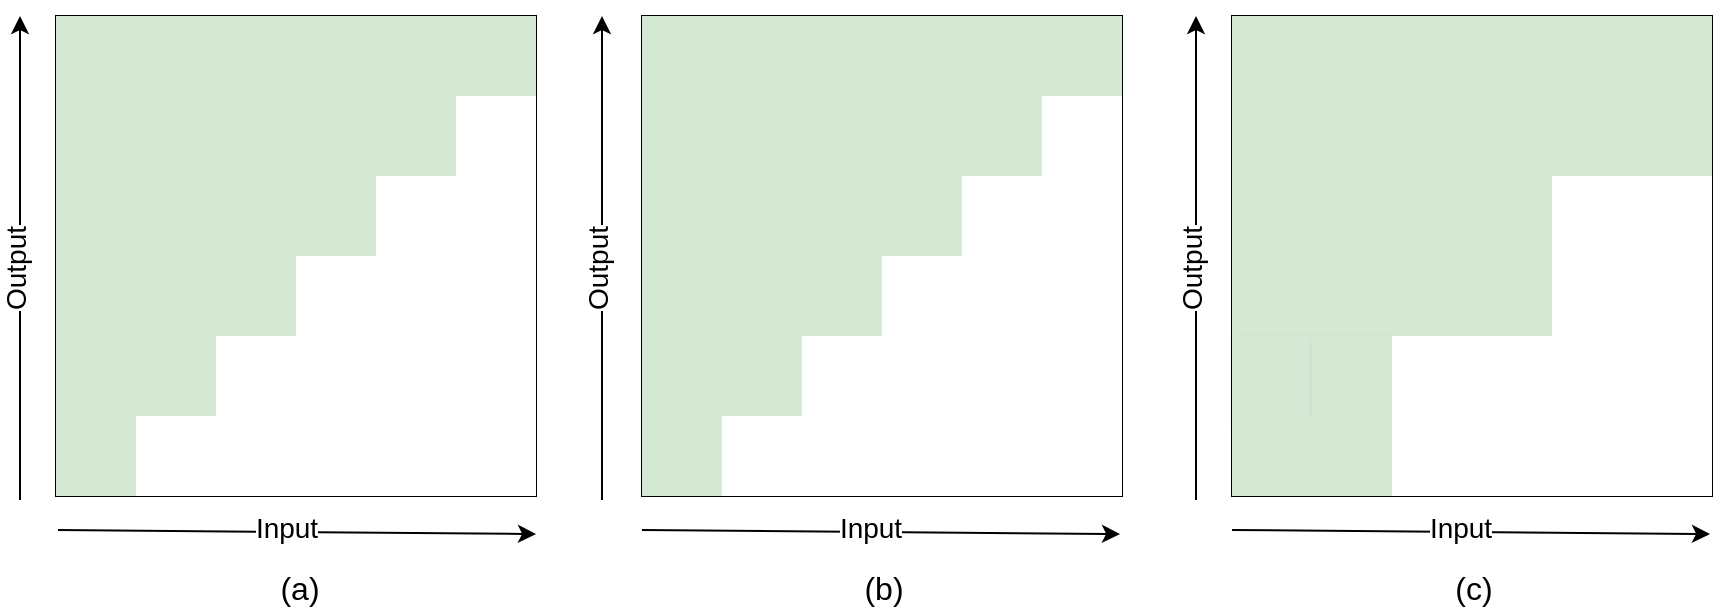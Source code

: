<mxfile version="13.9.9" type="github">
  <diagram id="-t5gSUGXyMBBV60mOKTL" name="Page-1">
    <mxGraphModel dx="946" dy="557" grid="0" gridSize="10" guides="1" tooltips="1" connect="1" arrows="1" fold="1" page="0" pageScale="1" pageWidth="827" pageHeight="1169" math="0" shadow="0">
      <root>
        <mxCell id="0" />
        <mxCell id="1" parent="0" />
        <mxCell id="J4JmWMsf1rsz2gFimmaW-352" value="" style="shape=table;html=1;whiteSpace=wrap;startSize=0;container=1;collapsible=0;childLayout=tableLayout;perimeterSpacing=3;" parent="1" vertex="1">
          <mxGeometry x="719" y="38" width="240" height="240" as="geometry" />
        </mxCell>
        <mxCell id="J4JmWMsf1rsz2gFimmaW-353" value="" style="shape=partialRectangle;html=1;whiteSpace=wrap;collapsible=0;dropTarget=0;pointerEvents=0;fillColor=none;top=0;left=0;bottom=0;right=0;points=[[0,0.5],[1,0.5]];portConstraint=eastwest;perimeterSpacing=3;" parent="J4JmWMsf1rsz2gFimmaW-352" vertex="1">
          <mxGeometry width="240" height="40" as="geometry" />
        </mxCell>
        <mxCell id="J4JmWMsf1rsz2gFimmaW-354" value="" style="shape=partialRectangle;html=1;whiteSpace=wrap;connectable=0;overflow=hidden;fillColor=#d5e8d4;top=0;left=0;bottom=0;right=0;strokeWidth=1;perimeterSpacing=3;labelBackgroundColor=#ffffff;strokeColor=#82b366;" parent="J4JmWMsf1rsz2gFimmaW-353" vertex="1">
          <mxGeometry width="40" height="40" as="geometry" />
        </mxCell>
        <mxCell id="J4JmWMsf1rsz2gFimmaW-355" value="" style="shape=partialRectangle;html=1;whiteSpace=wrap;connectable=0;overflow=hidden;fillColor=#d5e8d4;top=0;left=0;bottom=0;right=0;strokeWidth=1;perimeterSpacing=3;labelBackgroundColor=#ffffff;strokeColor=#82b366;" parent="J4JmWMsf1rsz2gFimmaW-353" vertex="1">
          <mxGeometry x="40" width="40" height="40" as="geometry" />
        </mxCell>
        <mxCell id="J4JmWMsf1rsz2gFimmaW-356" value="" style="shape=partialRectangle;html=1;whiteSpace=wrap;connectable=0;overflow=hidden;fillColor=#d5e8d4;top=0;left=0;bottom=0;right=0;perimeterSpacing=3;strokeColor=#82b366;" parent="J4JmWMsf1rsz2gFimmaW-353" vertex="1">
          <mxGeometry x="80" width="40" height="40" as="geometry" />
        </mxCell>
        <mxCell id="J4JmWMsf1rsz2gFimmaW-357" value="" style="shape=partialRectangle;html=1;whiteSpace=wrap;connectable=0;overflow=hidden;fillColor=#d5e8d4;top=0;left=0;bottom=0;right=0;perimeterSpacing=3;strokeColor=#82b366;" parent="J4JmWMsf1rsz2gFimmaW-353" vertex="1">
          <mxGeometry x="120" width="40" height="40" as="geometry" />
        </mxCell>
        <mxCell id="J4JmWMsf1rsz2gFimmaW-358" value="" style="shape=partialRectangle;html=1;whiteSpace=wrap;connectable=0;overflow=hidden;fillColor=#d5e8d4;top=0;left=0;bottom=0;right=0;perimeterSpacing=3;strokeColor=#82b366;" parent="J4JmWMsf1rsz2gFimmaW-353" vertex="1">
          <mxGeometry x="160" width="40" height="40" as="geometry" />
        </mxCell>
        <mxCell id="J4JmWMsf1rsz2gFimmaW-359" value="" style="shape=partialRectangle;html=1;whiteSpace=wrap;connectable=0;overflow=hidden;fillColor=#d5e8d4;top=0;left=0;bottom=0;right=0;perimeterSpacing=3;strokeColor=#82b366;" parent="J4JmWMsf1rsz2gFimmaW-353" vertex="1">
          <mxGeometry x="200" width="40" height="40" as="geometry" />
        </mxCell>
        <mxCell id="J4JmWMsf1rsz2gFimmaW-360" value="" style="shape=partialRectangle;html=1;whiteSpace=wrap;collapsible=0;dropTarget=0;pointerEvents=0;fillColor=none;top=0;left=0;bottom=0;right=0;points=[[0,0.5],[1,0.5]];portConstraint=eastwest;perimeterSpacing=3;" parent="J4JmWMsf1rsz2gFimmaW-352" vertex="1">
          <mxGeometry y="40" width="240" height="40" as="geometry" />
        </mxCell>
        <mxCell id="J4JmWMsf1rsz2gFimmaW-361" value="" style="shape=partialRectangle;html=1;whiteSpace=wrap;connectable=0;overflow=hidden;fillColor=#d5e8d4;top=0;left=0;bottom=0;right=0;strokeWidth=1;perimeterSpacing=3;labelBackgroundColor=#ffffff;strokeColor=#82b366;" parent="J4JmWMsf1rsz2gFimmaW-360" vertex="1">
          <mxGeometry width="40" height="40" as="geometry" />
        </mxCell>
        <mxCell id="J4JmWMsf1rsz2gFimmaW-362" value="" style="shape=partialRectangle;html=1;whiteSpace=wrap;connectable=0;overflow=hidden;fillColor=#d5e8d4;top=0;left=0;bottom=0;right=0;strokeWidth=1;perimeterSpacing=3;labelBackgroundColor=#ffffff;strokeColor=#82b366;" parent="J4JmWMsf1rsz2gFimmaW-360" vertex="1">
          <mxGeometry x="40" width="40" height="40" as="geometry" />
        </mxCell>
        <mxCell id="J4JmWMsf1rsz2gFimmaW-363" value="" style="shape=partialRectangle;html=1;whiteSpace=wrap;connectable=0;overflow=hidden;fillColor=#d5e8d4;top=0;left=0;bottom=0;right=0;perimeterSpacing=3;strokeColor=#82b366;" parent="J4JmWMsf1rsz2gFimmaW-360" vertex="1">
          <mxGeometry x="80" width="40" height="40" as="geometry" />
        </mxCell>
        <mxCell id="J4JmWMsf1rsz2gFimmaW-364" value="" style="shape=partialRectangle;html=1;whiteSpace=wrap;connectable=0;overflow=hidden;fillColor=#d5e8d4;top=0;left=0;bottom=0;right=0;perimeterSpacing=3;strokeColor=#82b366;" parent="J4JmWMsf1rsz2gFimmaW-360" vertex="1">
          <mxGeometry x="120" width="40" height="40" as="geometry" />
        </mxCell>
        <mxCell id="J4JmWMsf1rsz2gFimmaW-365" value="" style="shape=partialRectangle;html=1;whiteSpace=wrap;connectable=0;overflow=hidden;fillColor=#d5e8d4;top=0;left=0;bottom=0;right=0;perimeterSpacing=3;strokeColor=#82b366;" parent="J4JmWMsf1rsz2gFimmaW-360" vertex="1">
          <mxGeometry x="160" width="40" height="40" as="geometry" />
        </mxCell>
        <mxCell id="J4JmWMsf1rsz2gFimmaW-366" value="" style="shape=partialRectangle;html=1;whiteSpace=wrap;connectable=0;overflow=hidden;fillColor=#d5e8d4;top=0;left=0;bottom=0;right=0;perimeterSpacing=3;strokeColor=#82b366;" parent="J4JmWMsf1rsz2gFimmaW-360" vertex="1">
          <mxGeometry x="200" width="40" height="40" as="geometry" />
        </mxCell>
        <mxCell id="J4JmWMsf1rsz2gFimmaW-367" value="" style="shape=partialRectangle;html=1;whiteSpace=wrap;collapsible=0;dropTarget=0;pointerEvents=0;fillColor=none;top=0;left=0;bottom=0;right=0;points=[[0,0.5],[1,0.5]];portConstraint=eastwest;perimeterSpacing=3;" parent="J4JmWMsf1rsz2gFimmaW-352" vertex="1">
          <mxGeometry y="80" width="240" height="40" as="geometry" />
        </mxCell>
        <mxCell id="J4JmWMsf1rsz2gFimmaW-368" value="" style="shape=partialRectangle;html=1;whiteSpace=wrap;connectable=0;overflow=hidden;fillColor=#d5e8d4;top=0;left=0;bottom=0;right=0;perimeterSpacing=3;" parent="J4JmWMsf1rsz2gFimmaW-367" vertex="1">
          <mxGeometry width="40" height="40" as="geometry" />
        </mxCell>
        <mxCell id="J4JmWMsf1rsz2gFimmaW-369" value="" style="shape=partialRectangle;html=1;whiteSpace=wrap;connectable=0;overflow=hidden;fillColor=#d5e8d4;top=0;left=0;bottom=0;right=0;perimeterSpacing=3;" parent="J4JmWMsf1rsz2gFimmaW-367" vertex="1">
          <mxGeometry x="40" width="40" height="40" as="geometry" />
        </mxCell>
        <mxCell id="J4JmWMsf1rsz2gFimmaW-370" value="" style="shape=partialRectangle;html=1;whiteSpace=wrap;connectable=0;overflow=hidden;fillColor=#d5e8d4;top=0;left=0;bottom=0;right=0;perimeterSpacing=3;strokeColor=#82b366;dashed=1;shadow=0;" parent="J4JmWMsf1rsz2gFimmaW-367" vertex="1">
          <mxGeometry x="80" width="40" height="40" as="geometry" />
        </mxCell>
        <mxCell id="J4JmWMsf1rsz2gFimmaW-371" value="" style="shape=partialRectangle;html=1;whiteSpace=wrap;connectable=0;overflow=hidden;fillColor=#d5e8d4;top=0;left=0;bottom=0;right=0;perimeterSpacing=3;strokeColor=#82b366;dashed=1;shadow=0;" parent="J4JmWMsf1rsz2gFimmaW-367" vertex="1">
          <mxGeometry x="120" width="40" height="40" as="geometry" />
        </mxCell>
        <mxCell id="J4JmWMsf1rsz2gFimmaW-372" value="" style="shape=partialRectangle;html=1;whiteSpace=wrap;connectable=0;overflow=hidden;top=0;left=0;bottom=0;right=0;perimeterSpacing=3;" parent="J4JmWMsf1rsz2gFimmaW-367" vertex="1">
          <mxGeometry x="160" width="40" height="40" as="geometry" />
        </mxCell>
        <mxCell id="J4JmWMsf1rsz2gFimmaW-373" value="" style="shape=partialRectangle;html=1;whiteSpace=wrap;connectable=0;overflow=hidden;top=0;left=0;bottom=0;right=0;perimeterSpacing=3;" parent="J4JmWMsf1rsz2gFimmaW-367" vertex="1">
          <mxGeometry x="200" width="40" height="40" as="geometry" />
        </mxCell>
        <mxCell id="J4JmWMsf1rsz2gFimmaW-374" value="" style="shape=partialRectangle;html=1;whiteSpace=wrap;collapsible=0;dropTarget=0;pointerEvents=0;fillColor=none;top=0;left=0;bottom=0;right=0;points=[[0,0.5],[1,0.5]];portConstraint=eastwest;perimeterSpacing=3;" parent="J4JmWMsf1rsz2gFimmaW-352" vertex="1">
          <mxGeometry y="120" width="240" height="40" as="geometry" />
        </mxCell>
        <mxCell id="J4JmWMsf1rsz2gFimmaW-375" value="" style="shape=partialRectangle;html=1;whiteSpace=wrap;connectable=0;overflow=hidden;fillColor=#d5e8d4;top=0;left=0;bottom=0;right=0;perimeterSpacing=3;" parent="J4JmWMsf1rsz2gFimmaW-374" vertex="1">
          <mxGeometry width="40" height="40" as="geometry" />
        </mxCell>
        <mxCell id="J4JmWMsf1rsz2gFimmaW-376" value="" style="shape=partialRectangle;html=1;whiteSpace=wrap;connectable=0;overflow=hidden;fillColor=#d5e8d4;top=0;left=0;bottom=0;right=0;perimeterSpacing=3;" parent="J4JmWMsf1rsz2gFimmaW-374" vertex="1">
          <mxGeometry x="40" width="40" height="40" as="geometry" />
        </mxCell>
        <mxCell id="J4JmWMsf1rsz2gFimmaW-377" value="" style="shape=partialRectangle;html=1;whiteSpace=wrap;connectable=0;overflow=hidden;fillColor=#d5e8d4;top=0;left=0;bottom=0;right=0;perimeterSpacing=3;strokeColor=#82b366;dashed=1;shadow=0;" parent="J4JmWMsf1rsz2gFimmaW-374" vertex="1">
          <mxGeometry x="80" width="40" height="40" as="geometry" />
        </mxCell>
        <mxCell id="J4JmWMsf1rsz2gFimmaW-378" value="" style="shape=partialRectangle;html=1;whiteSpace=wrap;connectable=0;overflow=hidden;fillColor=#d5e8d4;top=0;left=0;bottom=0;right=0;perimeterSpacing=3;strokeColor=#82b366;dashed=1;shadow=0;" parent="J4JmWMsf1rsz2gFimmaW-374" vertex="1">
          <mxGeometry x="120" width="40" height="40" as="geometry" />
        </mxCell>
        <mxCell id="J4JmWMsf1rsz2gFimmaW-379" value="" style="shape=partialRectangle;html=1;whiteSpace=wrap;connectable=0;overflow=hidden;top=0;left=0;bottom=0;right=0;perimeterSpacing=3;" parent="J4JmWMsf1rsz2gFimmaW-374" vertex="1">
          <mxGeometry x="160" width="40" height="40" as="geometry" />
        </mxCell>
        <mxCell id="J4JmWMsf1rsz2gFimmaW-380" value="" style="shape=partialRectangle;html=1;whiteSpace=wrap;connectable=0;overflow=hidden;top=0;left=0;bottom=0;right=0;perimeterSpacing=3;" parent="J4JmWMsf1rsz2gFimmaW-374" vertex="1">
          <mxGeometry x="200" width="40" height="40" as="geometry" />
        </mxCell>
        <mxCell id="J4JmWMsf1rsz2gFimmaW-381" value="" style="shape=partialRectangle;html=1;whiteSpace=wrap;collapsible=0;dropTarget=0;pointerEvents=0;fillColor=none;top=0;left=0;bottom=0;right=0;points=[[0,0.5],[1,0.5]];portConstraint=eastwest;perimeterSpacing=3;" parent="J4JmWMsf1rsz2gFimmaW-352" vertex="1">
          <mxGeometry y="160" width="240" height="40" as="geometry" />
        </mxCell>
        <mxCell id="J4JmWMsf1rsz2gFimmaW-382" value="" style="shape=partialRectangle;html=1;whiteSpace=wrap;connectable=0;overflow=hidden;fillColor=#d5e8d4;top=0;left=0;bottom=0;right=0;perimeterSpacing=3;shadow=1;sketch=0;" parent="J4JmWMsf1rsz2gFimmaW-381" vertex="1">
          <mxGeometry width="40" height="40" as="geometry" />
        </mxCell>
        <mxCell id="J4JmWMsf1rsz2gFimmaW-383" value="" style="shape=partialRectangle;html=1;whiteSpace=wrap;connectable=0;overflow=hidden;fillColor=#d5e8d4;top=0;left=0;bottom=0;right=0;perimeterSpacing=3;shadow=1;sketch=0;" parent="J4JmWMsf1rsz2gFimmaW-381" vertex="1">
          <mxGeometry x="40" width="40" height="40" as="geometry" />
        </mxCell>
        <mxCell id="J4JmWMsf1rsz2gFimmaW-384" value="" style="shape=partialRectangle;html=1;whiteSpace=wrap;connectable=0;overflow=hidden;top=0;left=0;bottom=0;right=0;perimeterSpacing=3;" parent="J4JmWMsf1rsz2gFimmaW-381" vertex="1">
          <mxGeometry x="80" width="40" height="40" as="geometry" />
        </mxCell>
        <mxCell id="J4JmWMsf1rsz2gFimmaW-385" value="" style="shape=partialRectangle;html=1;whiteSpace=wrap;connectable=0;overflow=hidden;top=0;left=0;bottom=0;right=0;perimeterSpacing=3;" parent="J4JmWMsf1rsz2gFimmaW-381" vertex="1">
          <mxGeometry x="120" width="40" height="40" as="geometry" />
        </mxCell>
        <mxCell id="J4JmWMsf1rsz2gFimmaW-386" value="" style="shape=partialRectangle;html=1;whiteSpace=wrap;connectable=0;overflow=hidden;top=0;left=0;bottom=0;right=0;perimeterSpacing=3;" parent="J4JmWMsf1rsz2gFimmaW-381" vertex="1">
          <mxGeometry x="160" width="40" height="40" as="geometry" />
        </mxCell>
        <mxCell id="J4JmWMsf1rsz2gFimmaW-387" value="" style="shape=partialRectangle;html=1;whiteSpace=wrap;connectable=0;overflow=hidden;top=0;left=0;bottom=0;right=0;perimeterSpacing=3;" parent="J4JmWMsf1rsz2gFimmaW-381" vertex="1">
          <mxGeometry x="200" width="40" height="40" as="geometry" />
        </mxCell>
        <mxCell id="J4JmWMsf1rsz2gFimmaW-388" value="" style="shape=partialRectangle;html=1;whiteSpace=wrap;collapsible=0;dropTarget=0;pointerEvents=0;fillColor=none;top=0;left=0;bottom=0;right=0;points=[[0,0.5],[1,0.5]];portConstraint=eastwest;perimeterSpacing=3;" parent="J4JmWMsf1rsz2gFimmaW-352" vertex="1">
          <mxGeometry y="200" width="240" height="40" as="geometry" />
        </mxCell>
        <mxCell id="J4JmWMsf1rsz2gFimmaW-389" value="" style="shape=partialRectangle;html=1;whiteSpace=wrap;connectable=0;overflow=hidden;fillColor=#d5e8d4;top=0;left=0;bottom=0;right=0;perimeterSpacing=3;shadow=0;sketch=0;" parent="J4JmWMsf1rsz2gFimmaW-388" vertex="1">
          <mxGeometry width="40" height="40" as="geometry" />
        </mxCell>
        <mxCell id="J4JmWMsf1rsz2gFimmaW-390" value="" style="shape=partialRectangle;html=1;whiteSpace=wrap;connectable=0;overflow=hidden;fillColor=#d5e8d4;top=0;left=0;bottom=0;right=0;perimeterSpacing=3;shadow=0;sketch=0;" parent="J4JmWMsf1rsz2gFimmaW-388" vertex="1">
          <mxGeometry x="40" width="40" height="40" as="geometry" />
        </mxCell>
        <mxCell id="J4JmWMsf1rsz2gFimmaW-391" value="" style="shape=partialRectangle;html=1;whiteSpace=wrap;connectable=0;overflow=hidden;top=0;left=0;bottom=0;right=0;perimeterSpacing=3;" parent="J4JmWMsf1rsz2gFimmaW-388" vertex="1">
          <mxGeometry x="80" width="40" height="40" as="geometry" />
        </mxCell>
        <mxCell id="J4JmWMsf1rsz2gFimmaW-392" value="" style="shape=partialRectangle;html=1;whiteSpace=wrap;connectable=0;overflow=hidden;top=0;left=0;bottom=0;right=0;perimeterSpacing=3;" parent="J4JmWMsf1rsz2gFimmaW-388" vertex="1">
          <mxGeometry x="120" width="40" height="40" as="geometry" />
        </mxCell>
        <mxCell id="J4JmWMsf1rsz2gFimmaW-393" value="" style="shape=partialRectangle;html=1;whiteSpace=wrap;connectable=0;overflow=hidden;top=0;left=0;bottom=0;right=0;perimeterSpacing=3;" parent="J4JmWMsf1rsz2gFimmaW-388" vertex="1">
          <mxGeometry x="160" width="40" height="40" as="geometry" />
        </mxCell>
        <mxCell id="J4JmWMsf1rsz2gFimmaW-394" value="" style="shape=partialRectangle;html=1;whiteSpace=wrap;connectable=0;overflow=hidden;top=0;left=0;bottom=0;right=0;perimeterSpacing=3;" parent="J4JmWMsf1rsz2gFimmaW-388" vertex="1">
          <mxGeometry x="200" width="40" height="40" as="geometry" />
        </mxCell>
        <mxCell id="J4JmWMsf1rsz2gFimmaW-45" value="" style="shape=table;html=1;whiteSpace=wrap;startSize=0;container=1;collapsible=0;childLayout=tableLayout;perimeterSpacing=3;" parent="1" vertex="1">
          <mxGeometry x="424" y="38" width="240" height="240" as="geometry" />
        </mxCell>
        <mxCell id="J4JmWMsf1rsz2gFimmaW-46" value="" style="shape=partialRectangle;html=1;whiteSpace=wrap;collapsible=0;dropTarget=0;pointerEvents=0;fillColor=none;top=0;left=0;bottom=0;right=0;points=[[0,0.5],[1,0.5]];portConstraint=eastwest;perimeterSpacing=3;" parent="J4JmWMsf1rsz2gFimmaW-45" vertex="1">
          <mxGeometry width="240" height="40" as="geometry" />
        </mxCell>
        <mxCell id="J4JmWMsf1rsz2gFimmaW-47" value="" style="shape=partialRectangle;html=1;whiteSpace=wrap;connectable=0;overflow=hidden;fillColor=#d5e8d4;top=0;left=0;bottom=0;right=0;perimeterSpacing=3;" parent="J4JmWMsf1rsz2gFimmaW-46" vertex="1">
          <mxGeometry width="40" height="40" as="geometry" />
        </mxCell>
        <mxCell id="J4JmWMsf1rsz2gFimmaW-48" value="" style="shape=partialRectangle;html=1;whiteSpace=wrap;connectable=0;overflow=hidden;top=0;left=0;bottom=0;right=0;perimeterSpacing=3;fillColor=#d5e8d4;strokeColor=#82b366;" parent="J4JmWMsf1rsz2gFimmaW-46" vertex="1">
          <mxGeometry x="40" width="40" height="40" as="geometry" />
        </mxCell>
        <mxCell id="J4JmWMsf1rsz2gFimmaW-49" value="" style="shape=partialRectangle;html=1;whiteSpace=wrap;connectable=0;overflow=hidden;fillColor=#d5e8d4;top=0;left=0;bottom=0;right=0;perimeterSpacing=3;strokeColor=#82b366;" parent="J4JmWMsf1rsz2gFimmaW-46" vertex="1">
          <mxGeometry x="80" width="40" height="40" as="geometry" />
        </mxCell>
        <mxCell id="J4JmWMsf1rsz2gFimmaW-50" value="" style="shape=partialRectangle;html=1;whiteSpace=wrap;connectable=0;overflow=hidden;fillColor=#d5e8d4;top=0;left=0;bottom=0;right=0;perimeterSpacing=3;strokeColor=#82b366;" parent="J4JmWMsf1rsz2gFimmaW-46" vertex="1">
          <mxGeometry x="120" width="40" height="40" as="geometry" />
        </mxCell>
        <mxCell id="J4JmWMsf1rsz2gFimmaW-51" value="" style="shape=partialRectangle;html=1;whiteSpace=wrap;connectable=0;overflow=hidden;fillColor=#d5e8d4;top=0;left=0;bottom=0;right=0;perimeterSpacing=3;strokeColor=#82b366;" parent="J4JmWMsf1rsz2gFimmaW-46" vertex="1">
          <mxGeometry x="160" width="40" height="40" as="geometry" />
        </mxCell>
        <mxCell id="J4JmWMsf1rsz2gFimmaW-52" value="" style="shape=partialRectangle;html=1;whiteSpace=wrap;connectable=0;overflow=hidden;fillColor=#d5e8d4;top=0;left=0;bottom=0;right=0;perimeterSpacing=3;strokeColor=#82b366;" parent="J4JmWMsf1rsz2gFimmaW-46" vertex="1">
          <mxGeometry x="200" width="40" height="40" as="geometry" />
        </mxCell>
        <mxCell id="J4JmWMsf1rsz2gFimmaW-53" value="" style="shape=partialRectangle;html=1;whiteSpace=wrap;collapsible=0;dropTarget=0;pointerEvents=0;fillColor=none;top=0;left=0;bottom=0;right=0;points=[[0,0.5],[1,0.5]];portConstraint=eastwest;perimeterSpacing=3;" parent="J4JmWMsf1rsz2gFimmaW-45" vertex="1">
          <mxGeometry y="40" width="240" height="40" as="geometry" />
        </mxCell>
        <mxCell id="J4JmWMsf1rsz2gFimmaW-54" value="" style="shape=partialRectangle;html=1;whiteSpace=wrap;connectable=0;overflow=hidden;fillColor=#d5e8d4;top=0;left=0;bottom=0;right=0;perimeterSpacing=3;" parent="J4JmWMsf1rsz2gFimmaW-53" vertex="1">
          <mxGeometry width="40" height="40" as="geometry" />
        </mxCell>
        <mxCell id="J4JmWMsf1rsz2gFimmaW-55" value="" style="shape=partialRectangle;html=1;whiteSpace=wrap;connectable=0;overflow=hidden;fillColor=#d5e8d4;top=0;left=0;bottom=0;right=0;perimeterSpacing=3;" parent="J4JmWMsf1rsz2gFimmaW-53" vertex="1">
          <mxGeometry x="40" width="40" height="40" as="geometry" />
        </mxCell>
        <mxCell id="J4JmWMsf1rsz2gFimmaW-56" value="" style="shape=partialRectangle;html=1;whiteSpace=wrap;connectable=0;overflow=hidden;top=0;left=0;bottom=0;right=0;perimeterSpacing=3;fillColor=#d5e8d4;strokeColor=#82b366;" parent="J4JmWMsf1rsz2gFimmaW-53" vertex="1">
          <mxGeometry x="80" width="40" height="40" as="geometry" />
        </mxCell>
        <mxCell id="J4JmWMsf1rsz2gFimmaW-57" value="" style="shape=partialRectangle;html=1;whiteSpace=wrap;connectable=0;overflow=hidden;fillColor=#d5e8d4;top=0;left=0;bottom=0;right=0;perimeterSpacing=3;strokeColor=#82b366;" parent="J4JmWMsf1rsz2gFimmaW-53" vertex="1">
          <mxGeometry x="120" width="40" height="40" as="geometry" />
        </mxCell>
        <mxCell id="J4JmWMsf1rsz2gFimmaW-58" value="" style="shape=partialRectangle;html=1;whiteSpace=wrap;connectable=0;overflow=hidden;fillColor=#d5e8d4;top=0;left=0;bottom=0;right=0;perimeterSpacing=3;strokeColor=#82b366;" parent="J4JmWMsf1rsz2gFimmaW-53" vertex="1">
          <mxGeometry x="160" width="40" height="40" as="geometry" />
        </mxCell>
        <mxCell id="J4JmWMsf1rsz2gFimmaW-59" value="" style="shape=partialRectangle;html=1;whiteSpace=wrap;connectable=0;overflow=hidden;top=0;left=0;bottom=0;right=0;perimeterSpacing=3;" parent="J4JmWMsf1rsz2gFimmaW-53" vertex="1">
          <mxGeometry x="200" width="40" height="40" as="geometry" />
        </mxCell>
        <mxCell id="J4JmWMsf1rsz2gFimmaW-60" value="" style="shape=partialRectangle;html=1;whiteSpace=wrap;collapsible=0;dropTarget=0;pointerEvents=0;fillColor=none;top=0;left=0;bottom=0;right=0;points=[[0,0.5],[1,0.5]];portConstraint=eastwest;perimeterSpacing=3;" parent="J4JmWMsf1rsz2gFimmaW-45" vertex="1">
          <mxGeometry y="80" width="240" height="40" as="geometry" />
        </mxCell>
        <mxCell id="J4JmWMsf1rsz2gFimmaW-61" value="" style="shape=partialRectangle;html=1;whiteSpace=wrap;connectable=0;overflow=hidden;fillColor=#d5e8d4;top=0;left=0;bottom=0;right=0;perimeterSpacing=3;" parent="J4JmWMsf1rsz2gFimmaW-60" vertex="1">
          <mxGeometry width="40" height="40" as="geometry" />
        </mxCell>
        <mxCell id="J4JmWMsf1rsz2gFimmaW-62" value="" style="shape=partialRectangle;html=1;whiteSpace=wrap;connectable=0;overflow=hidden;fillColor=#d5e8d4;top=0;left=0;bottom=0;right=0;perimeterSpacing=3;" parent="J4JmWMsf1rsz2gFimmaW-60" vertex="1">
          <mxGeometry x="40" width="40" height="40" as="geometry" />
        </mxCell>
        <mxCell id="J4JmWMsf1rsz2gFimmaW-63" value="" style="shape=partialRectangle;html=1;whiteSpace=wrap;connectable=0;overflow=hidden;fillColor=#d5e8d4;top=0;left=0;bottom=0;right=0;perimeterSpacing=3;" parent="J4JmWMsf1rsz2gFimmaW-60" vertex="1">
          <mxGeometry x="80" width="40" height="40" as="geometry" />
        </mxCell>
        <mxCell id="J4JmWMsf1rsz2gFimmaW-64" value="" style="shape=partialRectangle;html=1;whiteSpace=wrap;connectable=0;overflow=hidden;top=0;left=0;bottom=0;right=0;perimeterSpacing=3;fillColor=#d5e8d4;strokeColor=#82b366;" parent="J4JmWMsf1rsz2gFimmaW-60" vertex="1">
          <mxGeometry x="120" width="40" height="40" as="geometry" />
        </mxCell>
        <mxCell id="J4JmWMsf1rsz2gFimmaW-65" value="" style="shape=partialRectangle;html=1;whiteSpace=wrap;connectable=0;overflow=hidden;top=0;left=0;bottom=0;right=0;perimeterSpacing=3;" parent="J4JmWMsf1rsz2gFimmaW-60" vertex="1">
          <mxGeometry x="160" width="40" height="40" as="geometry" />
        </mxCell>
        <mxCell id="J4JmWMsf1rsz2gFimmaW-66" value="" style="shape=partialRectangle;html=1;whiteSpace=wrap;connectable=0;overflow=hidden;top=0;left=0;bottom=0;right=0;perimeterSpacing=3;" parent="J4JmWMsf1rsz2gFimmaW-60" vertex="1">
          <mxGeometry x="200" width="40" height="40" as="geometry" />
        </mxCell>
        <mxCell id="J4JmWMsf1rsz2gFimmaW-67" value="" style="shape=partialRectangle;html=1;whiteSpace=wrap;collapsible=0;dropTarget=0;pointerEvents=0;fillColor=none;top=0;left=0;bottom=0;right=0;points=[[0,0.5],[1,0.5]];portConstraint=eastwest;perimeterSpacing=3;" parent="J4JmWMsf1rsz2gFimmaW-45" vertex="1">
          <mxGeometry y="120" width="240" height="40" as="geometry" />
        </mxCell>
        <mxCell id="J4JmWMsf1rsz2gFimmaW-68" value="" style="shape=partialRectangle;html=1;whiteSpace=wrap;connectable=0;overflow=hidden;fillColor=#d5e8d4;top=0;left=0;bottom=0;right=0;perimeterSpacing=3;" parent="J4JmWMsf1rsz2gFimmaW-67" vertex="1">
          <mxGeometry width="40" height="40" as="geometry" />
        </mxCell>
        <mxCell id="J4JmWMsf1rsz2gFimmaW-69" value="" style="shape=partialRectangle;html=1;whiteSpace=wrap;connectable=0;overflow=hidden;fillColor=#d5e8d4;top=0;left=0;bottom=0;right=0;perimeterSpacing=3;" parent="J4JmWMsf1rsz2gFimmaW-67" vertex="1">
          <mxGeometry x="40" width="40" height="40" as="geometry" />
        </mxCell>
        <mxCell id="J4JmWMsf1rsz2gFimmaW-70" value="" style="shape=partialRectangle;html=1;whiteSpace=wrap;connectable=0;overflow=hidden;fillColor=#d5e8d4;top=0;left=0;bottom=0;right=0;perimeterSpacing=3;" parent="J4JmWMsf1rsz2gFimmaW-67" vertex="1">
          <mxGeometry x="80" width="40" height="40" as="geometry" />
        </mxCell>
        <mxCell id="J4JmWMsf1rsz2gFimmaW-71" value="" style="shape=partialRectangle;html=1;whiteSpace=wrap;connectable=0;overflow=hidden;top=0;left=0;bottom=0;right=0;perimeterSpacing=3;" parent="J4JmWMsf1rsz2gFimmaW-67" vertex="1">
          <mxGeometry x="120" width="40" height="40" as="geometry" />
        </mxCell>
        <mxCell id="J4JmWMsf1rsz2gFimmaW-72" value="" style="shape=partialRectangle;html=1;whiteSpace=wrap;connectable=0;overflow=hidden;top=0;left=0;bottom=0;right=0;perimeterSpacing=3;" parent="J4JmWMsf1rsz2gFimmaW-67" vertex="1">
          <mxGeometry x="160" width="40" height="40" as="geometry" />
        </mxCell>
        <mxCell id="J4JmWMsf1rsz2gFimmaW-73" value="" style="shape=partialRectangle;html=1;whiteSpace=wrap;connectable=0;overflow=hidden;top=0;left=0;bottom=0;right=0;perimeterSpacing=3;" parent="J4JmWMsf1rsz2gFimmaW-67" vertex="1">
          <mxGeometry x="200" width="40" height="40" as="geometry" />
        </mxCell>
        <mxCell id="J4JmWMsf1rsz2gFimmaW-74" value="" style="shape=partialRectangle;html=1;whiteSpace=wrap;collapsible=0;dropTarget=0;pointerEvents=0;fillColor=none;top=0;left=0;bottom=0;right=0;points=[[0,0.5],[1,0.5]];portConstraint=eastwest;perimeterSpacing=3;" parent="J4JmWMsf1rsz2gFimmaW-45" vertex="1">
          <mxGeometry y="160" width="240" height="40" as="geometry" />
        </mxCell>
        <mxCell id="J4JmWMsf1rsz2gFimmaW-75" value="" style="shape=partialRectangle;html=1;whiteSpace=wrap;connectable=0;overflow=hidden;fillColor=#d5e8d4;top=0;left=0;bottom=0;right=0;perimeterSpacing=3;" parent="J4JmWMsf1rsz2gFimmaW-74" vertex="1">
          <mxGeometry width="40" height="40" as="geometry" />
        </mxCell>
        <mxCell id="J4JmWMsf1rsz2gFimmaW-76" value="" style="shape=partialRectangle;html=1;whiteSpace=wrap;connectable=0;overflow=hidden;fillColor=#d5e8d4;top=0;left=0;bottom=0;right=0;perimeterSpacing=3;" parent="J4JmWMsf1rsz2gFimmaW-74" vertex="1">
          <mxGeometry x="40" width="40" height="40" as="geometry" />
        </mxCell>
        <mxCell id="J4JmWMsf1rsz2gFimmaW-77" value="" style="shape=partialRectangle;html=1;whiteSpace=wrap;connectable=0;overflow=hidden;top=0;left=0;bottom=0;right=0;perimeterSpacing=3;" parent="J4JmWMsf1rsz2gFimmaW-74" vertex="1">
          <mxGeometry x="80" width="40" height="40" as="geometry" />
        </mxCell>
        <mxCell id="J4JmWMsf1rsz2gFimmaW-78" value="" style="shape=partialRectangle;html=1;whiteSpace=wrap;connectable=0;overflow=hidden;top=0;left=0;bottom=0;right=0;perimeterSpacing=3;" parent="J4JmWMsf1rsz2gFimmaW-74" vertex="1">
          <mxGeometry x="120" width="40" height="40" as="geometry" />
        </mxCell>
        <mxCell id="J4JmWMsf1rsz2gFimmaW-79" value="" style="shape=partialRectangle;html=1;whiteSpace=wrap;connectable=0;overflow=hidden;top=0;left=0;bottom=0;right=0;perimeterSpacing=3;" parent="J4JmWMsf1rsz2gFimmaW-74" vertex="1">
          <mxGeometry x="160" width="40" height="40" as="geometry" />
        </mxCell>
        <mxCell id="J4JmWMsf1rsz2gFimmaW-80" value="" style="shape=partialRectangle;html=1;whiteSpace=wrap;connectable=0;overflow=hidden;top=0;left=0;bottom=0;right=0;perimeterSpacing=3;" parent="J4JmWMsf1rsz2gFimmaW-74" vertex="1">
          <mxGeometry x="200" width="40" height="40" as="geometry" />
        </mxCell>
        <mxCell id="J4JmWMsf1rsz2gFimmaW-81" value="" style="shape=partialRectangle;html=1;whiteSpace=wrap;collapsible=0;dropTarget=0;pointerEvents=0;fillColor=none;top=0;left=0;bottom=0;right=0;points=[[0,0.5],[1,0.5]];portConstraint=eastwest;perimeterSpacing=3;" parent="J4JmWMsf1rsz2gFimmaW-45" vertex="1">
          <mxGeometry y="200" width="240" height="40" as="geometry" />
        </mxCell>
        <mxCell id="J4JmWMsf1rsz2gFimmaW-82" value="" style="shape=partialRectangle;html=1;whiteSpace=wrap;connectable=0;overflow=hidden;fillColor=#d5e8d4;top=0;left=0;bottom=0;right=0;perimeterSpacing=3;" parent="J4JmWMsf1rsz2gFimmaW-81" vertex="1">
          <mxGeometry width="40" height="40" as="geometry" />
        </mxCell>
        <mxCell id="J4JmWMsf1rsz2gFimmaW-83" value="" style="shape=partialRectangle;html=1;whiteSpace=wrap;connectable=0;overflow=hidden;top=0;left=0;bottom=0;right=0;perimeterSpacing=3;" parent="J4JmWMsf1rsz2gFimmaW-81" vertex="1">
          <mxGeometry x="40" width="40" height="40" as="geometry" />
        </mxCell>
        <mxCell id="J4JmWMsf1rsz2gFimmaW-84" value="" style="shape=partialRectangle;html=1;whiteSpace=wrap;connectable=0;overflow=hidden;top=0;left=0;bottom=0;right=0;perimeterSpacing=3;" parent="J4JmWMsf1rsz2gFimmaW-81" vertex="1">
          <mxGeometry x="80" width="40" height="40" as="geometry" />
        </mxCell>
        <mxCell id="J4JmWMsf1rsz2gFimmaW-85" value="" style="shape=partialRectangle;html=1;whiteSpace=wrap;connectable=0;overflow=hidden;top=0;left=0;bottom=0;right=0;perimeterSpacing=3;" parent="J4JmWMsf1rsz2gFimmaW-81" vertex="1">
          <mxGeometry x="120" width="40" height="40" as="geometry" />
        </mxCell>
        <mxCell id="J4JmWMsf1rsz2gFimmaW-86" value="" style="shape=partialRectangle;html=1;whiteSpace=wrap;connectable=0;overflow=hidden;top=0;left=0;bottom=0;right=0;perimeterSpacing=3;" parent="J4JmWMsf1rsz2gFimmaW-81" vertex="1">
          <mxGeometry x="160" width="40" height="40" as="geometry" />
        </mxCell>
        <mxCell id="J4JmWMsf1rsz2gFimmaW-87" value="" style="shape=partialRectangle;html=1;whiteSpace=wrap;connectable=0;overflow=hidden;top=0;left=0;bottom=0;right=0;perimeterSpacing=3;" parent="J4JmWMsf1rsz2gFimmaW-81" vertex="1">
          <mxGeometry x="200" width="40" height="40" as="geometry" />
        </mxCell>
        <mxCell id="tj5xMzKYbUEe_npLuVnh-6" value="" style="endArrow=classic;html=1;" edge="1" parent="1">
          <mxGeometry width="50" height="50" relative="1" as="geometry">
            <mxPoint x="404" y="280" as="sourcePoint" />
            <mxPoint x="404" y="38" as="targetPoint" />
          </mxGeometry>
        </mxCell>
        <mxCell id="tj5xMzKYbUEe_npLuVnh-7" value="&lt;span style=&quot;font-size: 14px&quot;&gt;Output&lt;/span&gt;" style="edgeLabel;html=1;align=center;verticalAlign=middle;resizable=0;points=[];horizontal=0;" vertex="1" connectable="0" parent="tj5xMzKYbUEe_npLuVnh-6">
          <mxGeometry x="-0.046" y="2" relative="1" as="geometry">
            <mxPoint as="offset" />
          </mxGeometry>
        </mxCell>
        <mxCell id="tj5xMzKYbUEe_npLuVnh-8" value="(b)" style="text;html=1;fillColor=none;align=center;verticalAlign=middle;whiteSpace=wrap;rounded=0;fontSize=16;perimeterSpacing=3;strokeColor=#FFFFFF;" vertex="1" parent="1">
          <mxGeometry x="427" y="314" width="236" height="20" as="geometry" />
        </mxCell>
        <mxCell id="tj5xMzKYbUEe_npLuVnh-9" value="" style="endArrow=classic;html=1;entryX=1;entryY=0;entryDx=0;entryDy=0;" edge="1" parent="1">
          <mxGeometry width="50" height="50" relative="1" as="geometry">
            <mxPoint x="424" y="295" as="sourcePoint" />
            <mxPoint x="663" y="297" as="targetPoint" />
          </mxGeometry>
        </mxCell>
        <mxCell id="tj5xMzKYbUEe_npLuVnh-10" value="&lt;font style=&quot;font-size: 14px&quot;&gt;Input&lt;/font&gt;" style="edgeLabel;html=1;align=center;verticalAlign=middle;resizable=0;points=[];" vertex="1" connectable="0" parent="tj5xMzKYbUEe_npLuVnh-9">
          <mxGeometry x="-0.046" y="2" relative="1" as="geometry">
            <mxPoint as="offset" />
          </mxGeometry>
        </mxCell>
        <mxCell id="tj5xMzKYbUEe_npLuVnh-11" value="(c)" style="text;html=1;fillColor=none;align=center;verticalAlign=middle;whiteSpace=wrap;rounded=0;fontSize=16;perimeterSpacing=3;strokeColor=#FFFFFF;" vertex="1" parent="1">
          <mxGeometry x="722" y="314" width="236" height="20" as="geometry" />
        </mxCell>
        <mxCell id="tj5xMzKYbUEe_npLuVnh-12" value="" style="endArrow=classic;html=1;entryX=1;entryY=0;entryDx=0;entryDy=0;" edge="1" parent="1">
          <mxGeometry width="50" height="50" relative="1" as="geometry">
            <mxPoint x="719" y="295" as="sourcePoint" />
            <mxPoint x="958" y="297" as="targetPoint" />
          </mxGeometry>
        </mxCell>
        <mxCell id="tj5xMzKYbUEe_npLuVnh-13" value="&lt;font style=&quot;font-size: 14px&quot;&gt;Input&lt;/font&gt;" style="edgeLabel;html=1;align=center;verticalAlign=middle;resizable=0;points=[];" vertex="1" connectable="0" parent="tj5xMzKYbUEe_npLuVnh-12">
          <mxGeometry x="-0.046" y="2" relative="1" as="geometry">
            <mxPoint as="offset" />
          </mxGeometry>
        </mxCell>
        <mxCell id="tj5xMzKYbUEe_npLuVnh-14" value="" style="endArrow=classic;html=1;" edge="1" parent="1">
          <mxGeometry width="50" height="50" relative="1" as="geometry">
            <mxPoint x="701" y="280" as="sourcePoint" />
            <mxPoint x="701" y="38" as="targetPoint" />
          </mxGeometry>
        </mxCell>
        <mxCell id="tj5xMzKYbUEe_npLuVnh-15" value="&lt;span style=&quot;font-size: 14px&quot;&gt;Output&lt;/span&gt;" style="edgeLabel;html=1;align=center;verticalAlign=middle;resizable=0;points=[];horizontal=0;" vertex="1" connectable="0" parent="tj5xMzKYbUEe_npLuVnh-14">
          <mxGeometry x="-0.046" y="2" relative="1" as="geometry">
            <mxPoint as="offset" />
          </mxGeometry>
        </mxCell>
        <mxCell id="tj5xMzKYbUEe_npLuVnh-18" value="" style="shape=table;html=1;whiteSpace=wrap;startSize=0;container=1;collapsible=0;childLayout=tableLayout;perimeterSpacing=3;" vertex="1" parent="1">
          <mxGeometry x="131" y="38" width="240" height="240" as="geometry" />
        </mxCell>
        <mxCell id="tj5xMzKYbUEe_npLuVnh-19" value="" style="shape=partialRectangle;html=1;whiteSpace=wrap;collapsible=0;dropTarget=0;pointerEvents=0;fillColor=none;top=0;left=0;bottom=0;right=0;points=[[0,0.5],[1,0.5]];portConstraint=eastwest;perimeterSpacing=3;" vertex="1" parent="tj5xMzKYbUEe_npLuVnh-18">
          <mxGeometry width="240" height="40" as="geometry" />
        </mxCell>
        <mxCell id="tj5xMzKYbUEe_npLuVnh-20" value="" style="shape=partialRectangle;html=1;whiteSpace=wrap;connectable=0;overflow=hidden;fillColor=#d5e8d4;top=0;left=0;bottom=0;right=0;perimeterSpacing=3;" vertex="1" parent="tj5xMzKYbUEe_npLuVnh-19">
          <mxGeometry width="40" height="40" as="geometry" />
        </mxCell>
        <mxCell id="tj5xMzKYbUEe_npLuVnh-21" value="" style="shape=partialRectangle;html=1;whiteSpace=wrap;connectable=0;overflow=hidden;top=0;left=0;bottom=0;right=0;perimeterSpacing=3;fillColor=#d5e8d4;strokeColor=#82b366;" vertex="1" parent="tj5xMzKYbUEe_npLuVnh-19">
          <mxGeometry x="40" width="40" height="40" as="geometry" />
        </mxCell>
        <mxCell id="tj5xMzKYbUEe_npLuVnh-22" value="" style="shape=partialRectangle;html=1;whiteSpace=wrap;connectable=0;overflow=hidden;fillColor=#d5e8d4;top=0;left=0;bottom=0;right=0;perimeterSpacing=3;strokeColor=#82b366;" vertex="1" parent="tj5xMzKYbUEe_npLuVnh-19">
          <mxGeometry x="80" width="40" height="40" as="geometry" />
        </mxCell>
        <mxCell id="tj5xMzKYbUEe_npLuVnh-23" value="" style="shape=partialRectangle;html=1;whiteSpace=wrap;connectable=0;overflow=hidden;fillColor=#d5e8d4;top=0;left=0;bottom=0;right=0;perimeterSpacing=3;strokeColor=#82b366;" vertex="1" parent="tj5xMzKYbUEe_npLuVnh-19">
          <mxGeometry x="120" width="40" height="40" as="geometry" />
        </mxCell>
        <mxCell id="tj5xMzKYbUEe_npLuVnh-24" value="" style="shape=partialRectangle;html=1;whiteSpace=wrap;connectable=0;overflow=hidden;fillColor=#d5e8d4;top=0;left=0;bottom=0;right=0;perimeterSpacing=3;strokeColor=#82b366;" vertex="1" parent="tj5xMzKYbUEe_npLuVnh-19">
          <mxGeometry x="160" width="40" height="40" as="geometry" />
        </mxCell>
        <mxCell id="tj5xMzKYbUEe_npLuVnh-25" value="" style="shape=partialRectangle;html=1;whiteSpace=wrap;connectable=0;overflow=hidden;fillColor=#d5e8d4;top=0;left=0;bottom=0;right=0;perimeterSpacing=3;strokeColor=#82b366;" vertex="1" parent="tj5xMzKYbUEe_npLuVnh-19">
          <mxGeometry x="200" width="40" height="40" as="geometry" />
        </mxCell>
        <mxCell id="tj5xMzKYbUEe_npLuVnh-26" value="" style="shape=partialRectangle;html=1;whiteSpace=wrap;collapsible=0;dropTarget=0;pointerEvents=0;fillColor=none;top=0;left=0;bottom=0;right=0;points=[[0,0.5],[1,0.5]];portConstraint=eastwest;perimeterSpacing=3;" vertex="1" parent="tj5xMzKYbUEe_npLuVnh-18">
          <mxGeometry y="40" width="240" height="40" as="geometry" />
        </mxCell>
        <mxCell id="tj5xMzKYbUEe_npLuVnh-27" value="" style="shape=partialRectangle;html=1;whiteSpace=wrap;connectable=0;overflow=hidden;fillColor=#d5e8d4;top=0;left=0;bottom=0;right=0;perimeterSpacing=3;" vertex="1" parent="tj5xMzKYbUEe_npLuVnh-26">
          <mxGeometry width="40" height="40" as="geometry" />
        </mxCell>
        <mxCell id="tj5xMzKYbUEe_npLuVnh-28" value="" style="shape=partialRectangle;html=1;whiteSpace=wrap;connectable=0;overflow=hidden;fillColor=#d5e8d4;top=0;left=0;bottom=0;right=0;perimeterSpacing=3;" vertex="1" parent="tj5xMzKYbUEe_npLuVnh-26">
          <mxGeometry x="40" width="40" height="40" as="geometry" />
        </mxCell>
        <mxCell id="tj5xMzKYbUEe_npLuVnh-29" value="" style="shape=partialRectangle;html=1;whiteSpace=wrap;connectable=0;overflow=hidden;top=0;left=0;bottom=0;right=0;perimeterSpacing=3;fillColor=#d5e8d4;strokeColor=#82b366;" vertex="1" parent="tj5xMzKYbUEe_npLuVnh-26">
          <mxGeometry x="80" width="40" height="40" as="geometry" />
        </mxCell>
        <mxCell id="tj5xMzKYbUEe_npLuVnh-30" value="" style="shape=partialRectangle;html=1;whiteSpace=wrap;connectable=0;overflow=hidden;fillColor=#d5e8d4;top=0;left=0;bottom=0;right=0;perimeterSpacing=3;strokeColor=#82b366;" vertex="1" parent="tj5xMzKYbUEe_npLuVnh-26">
          <mxGeometry x="120" width="40" height="40" as="geometry" />
        </mxCell>
        <mxCell id="tj5xMzKYbUEe_npLuVnh-31" value="" style="shape=partialRectangle;html=1;whiteSpace=wrap;connectable=0;overflow=hidden;fillColor=#d5e8d4;top=0;left=0;bottom=0;right=0;perimeterSpacing=3;strokeColor=#82b366;" vertex="1" parent="tj5xMzKYbUEe_npLuVnh-26">
          <mxGeometry x="160" width="40" height="40" as="geometry" />
        </mxCell>
        <mxCell id="tj5xMzKYbUEe_npLuVnh-32" value="" style="shape=partialRectangle;html=1;whiteSpace=wrap;connectable=0;overflow=hidden;top=0;left=0;bottom=0;right=0;perimeterSpacing=3;" vertex="1" parent="tj5xMzKYbUEe_npLuVnh-26">
          <mxGeometry x="200" width="40" height="40" as="geometry" />
        </mxCell>
        <mxCell id="tj5xMzKYbUEe_npLuVnh-33" value="" style="shape=partialRectangle;html=1;whiteSpace=wrap;collapsible=0;dropTarget=0;pointerEvents=0;fillColor=none;top=0;left=0;bottom=0;right=0;points=[[0,0.5],[1,0.5]];portConstraint=eastwest;perimeterSpacing=3;" vertex="1" parent="tj5xMzKYbUEe_npLuVnh-18">
          <mxGeometry y="80" width="240" height="40" as="geometry" />
        </mxCell>
        <mxCell id="tj5xMzKYbUEe_npLuVnh-34" value="" style="shape=partialRectangle;html=1;whiteSpace=wrap;connectable=0;overflow=hidden;fillColor=#d5e8d4;top=0;left=0;bottom=0;right=0;perimeterSpacing=3;" vertex="1" parent="tj5xMzKYbUEe_npLuVnh-33">
          <mxGeometry width="40" height="40" as="geometry" />
        </mxCell>
        <mxCell id="tj5xMzKYbUEe_npLuVnh-35" value="" style="shape=partialRectangle;html=1;whiteSpace=wrap;connectable=0;overflow=hidden;fillColor=#d5e8d4;top=0;left=0;bottom=0;right=0;perimeterSpacing=3;" vertex="1" parent="tj5xMzKYbUEe_npLuVnh-33">
          <mxGeometry x="40" width="40" height="40" as="geometry" />
        </mxCell>
        <mxCell id="tj5xMzKYbUEe_npLuVnh-36" value="" style="shape=partialRectangle;html=1;whiteSpace=wrap;connectable=0;overflow=hidden;fillColor=#d5e8d4;top=0;left=0;bottom=0;right=0;perimeterSpacing=3;" vertex="1" parent="tj5xMzKYbUEe_npLuVnh-33">
          <mxGeometry x="80" width="40" height="40" as="geometry" />
        </mxCell>
        <mxCell id="tj5xMzKYbUEe_npLuVnh-37" value="" style="shape=partialRectangle;html=1;whiteSpace=wrap;connectable=0;overflow=hidden;top=0;left=0;bottom=0;right=0;perimeterSpacing=3;fillColor=#d5e8d4;strokeColor=#82b366;" vertex="1" parent="tj5xMzKYbUEe_npLuVnh-33">
          <mxGeometry x="120" width="40" height="40" as="geometry" />
        </mxCell>
        <mxCell id="tj5xMzKYbUEe_npLuVnh-38" value="" style="shape=partialRectangle;html=1;whiteSpace=wrap;connectable=0;overflow=hidden;top=0;left=0;bottom=0;right=0;perimeterSpacing=3;" vertex="1" parent="tj5xMzKYbUEe_npLuVnh-33">
          <mxGeometry x="160" width="40" height="40" as="geometry" />
        </mxCell>
        <mxCell id="tj5xMzKYbUEe_npLuVnh-39" value="" style="shape=partialRectangle;html=1;whiteSpace=wrap;connectable=0;overflow=hidden;top=0;left=0;bottom=0;right=0;perimeterSpacing=3;" vertex="1" parent="tj5xMzKYbUEe_npLuVnh-33">
          <mxGeometry x="200" width="40" height="40" as="geometry" />
        </mxCell>
        <mxCell id="tj5xMzKYbUEe_npLuVnh-40" value="" style="shape=partialRectangle;html=1;whiteSpace=wrap;collapsible=0;dropTarget=0;pointerEvents=0;fillColor=none;top=0;left=0;bottom=0;right=0;points=[[0,0.5],[1,0.5]];portConstraint=eastwest;perimeterSpacing=3;" vertex="1" parent="tj5xMzKYbUEe_npLuVnh-18">
          <mxGeometry y="120" width="240" height="40" as="geometry" />
        </mxCell>
        <mxCell id="tj5xMzKYbUEe_npLuVnh-41" value="" style="shape=partialRectangle;html=1;whiteSpace=wrap;connectable=0;overflow=hidden;fillColor=#d5e8d4;top=0;left=0;bottom=0;right=0;perimeterSpacing=3;" vertex="1" parent="tj5xMzKYbUEe_npLuVnh-40">
          <mxGeometry width="40" height="40" as="geometry" />
        </mxCell>
        <mxCell id="tj5xMzKYbUEe_npLuVnh-42" value="" style="shape=partialRectangle;html=1;whiteSpace=wrap;connectable=0;overflow=hidden;fillColor=#d5e8d4;top=0;left=0;bottom=0;right=0;perimeterSpacing=3;" vertex="1" parent="tj5xMzKYbUEe_npLuVnh-40">
          <mxGeometry x="40" width="40" height="40" as="geometry" />
        </mxCell>
        <mxCell id="tj5xMzKYbUEe_npLuVnh-43" value="" style="shape=partialRectangle;html=1;whiteSpace=wrap;connectable=0;overflow=hidden;fillColor=#d5e8d4;top=0;left=0;bottom=0;right=0;perimeterSpacing=3;" vertex="1" parent="tj5xMzKYbUEe_npLuVnh-40">
          <mxGeometry x="80" width="40" height="40" as="geometry" />
        </mxCell>
        <mxCell id="tj5xMzKYbUEe_npLuVnh-44" value="" style="shape=partialRectangle;html=1;whiteSpace=wrap;connectable=0;overflow=hidden;top=0;left=0;bottom=0;right=0;perimeterSpacing=3;" vertex="1" parent="tj5xMzKYbUEe_npLuVnh-40">
          <mxGeometry x="120" width="40" height="40" as="geometry" />
        </mxCell>
        <mxCell id="tj5xMzKYbUEe_npLuVnh-45" value="" style="shape=partialRectangle;html=1;whiteSpace=wrap;connectable=0;overflow=hidden;top=0;left=0;bottom=0;right=0;perimeterSpacing=3;" vertex="1" parent="tj5xMzKYbUEe_npLuVnh-40">
          <mxGeometry x="160" width="40" height="40" as="geometry" />
        </mxCell>
        <mxCell id="tj5xMzKYbUEe_npLuVnh-46" value="" style="shape=partialRectangle;html=1;whiteSpace=wrap;connectable=0;overflow=hidden;top=0;left=0;bottom=0;right=0;perimeterSpacing=3;" vertex="1" parent="tj5xMzKYbUEe_npLuVnh-40">
          <mxGeometry x="200" width="40" height="40" as="geometry" />
        </mxCell>
        <mxCell id="tj5xMzKYbUEe_npLuVnh-47" value="" style="shape=partialRectangle;html=1;whiteSpace=wrap;collapsible=0;dropTarget=0;pointerEvents=0;fillColor=none;top=0;left=0;bottom=0;right=0;points=[[0,0.5],[1,0.5]];portConstraint=eastwest;perimeterSpacing=3;" vertex="1" parent="tj5xMzKYbUEe_npLuVnh-18">
          <mxGeometry y="160" width="240" height="40" as="geometry" />
        </mxCell>
        <mxCell id="tj5xMzKYbUEe_npLuVnh-48" value="" style="shape=partialRectangle;html=1;whiteSpace=wrap;connectable=0;overflow=hidden;fillColor=#d5e8d4;top=0;left=0;bottom=0;right=0;perimeterSpacing=3;" vertex="1" parent="tj5xMzKYbUEe_npLuVnh-47">
          <mxGeometry width="40" height="40" as="geometry" />
        </mxCell>
        <mxCell id="tj5xMzKYbUEe_npLuVnh-49" value="" style="shape=partialRectangle;html=1;whiteSpace=wrap;connectable=0;overflow=hidden;fillColor=#d5e8d4;top=0;left=0;bottom=0;right=0;perimeterSpacing=3;" vertex="1" parent="tj5xMzKYbUEe_npLuVnh-47">
          <mxGeometry x="40" width="40" height="40" as="geometry" />
        </mxCell>
        <mxCell id="tj5xMzKYbUEe_npLuVnh-50" value="" style="shape=partialRectangle;html=1;whiteSpace=wrap;connectable=0;overflow=hidden;top=0;left=0;bottom=0;right=0;perimeterSpacing=3;" vertex="1" parent="tj5xMzKYbUEe_npLuVnh-47">
          <mxGeometry x="80" width="40" height="40" as="geometry" />
        </mxCell>
        <mxCell id="tj5xMzKYbUEe_npLuVnh-51" value="" style="shape=partialRectangle;html=1;whiteSpace=wrap;connectable=0;overflow=hidden;top=0;left=0;bottom=0;right=0;perimeterSpacing=3;" vertex="1" parent="tj5xMzKYbUEe_npLuVnh-47">
          <mxGeometry x="120" width="40" height="40" as="geometry" />
        </mxCell>
        <mxCell id="tj5xMzKYbUEe_npLuVnh-52" value="" style="shape=partialRectangle;html=1;whiteSpace=wrap;connectable=0;overflow=hidden;top=0;left=0;bottom=0;right=0;perimeterSpacing=3;" vertex="1" parent="tj5xMzKYbUEe_npLuVnh-47">
          <mxGeometry x="160" width="40" height="40" as="geometry" />
        </mxCell>
        <mxCell id="tj5xMzKYbUEe_npLuVnh-53" value="" style="shape=partialRectangle;html=1;whiteSpace=wrap;connectable=0;overflow=hidden;top=0;left=0;bottom=0;right=0;perimeterSpacing=3;" vertex="1" parent="tj5xMzKYbUEe_npLuVnh-47">
          <mxGeometry x="200" width="40" height="40" as="geometry" />
        </mxCell>
        <mxCell id="tj5xMzKYbUEe_npLuVnh-54" value="" style="shape=partialRectangle;html=1;whiteSpace=wrap;collapsible=0;dropTarget=0;pointerEvents=0;fillColor=none;top=0;left=0;bottom=0;right=0;points=[[0,0.5],[1,0.5]];portConstraint=eastwest;perimeterSpacing=3;" vertex="1" parent="tj5xMzKYbUEe_npLuVnh-18">
          <mxGeometry y="200" width="240" height="40" as="geometry" />
        </mxCell>
        <mxCell id="tj5xMzKYbUEe_npLuVnh-55" value="" style="shape=partialRectangle;html=1;whiteSpace=wrap;connectable=0;overflow=hidden;fillColor=#d5e8d4;top=0;left=0;bottom=0;right=0;perimeterSpacing=3;" vertex="1" parent="tj5xMzKYbUEe_npLuVnh-54">
          <mxGeometry width="40" height="40" as="geometry" />
        </mxCell>
        <mxCell id="tj5xMzKYbUEe_npLuVnh-56" value="" style="shape=partialRectangle;html=1;whiteSpace=wrap;connectable=0;overflow=hidden;top=0;left=0;bottom=0;right=0;perimeterSpacing=3;" vertex="1" parent="tj5xMzKYbUEe_npLuVnh-54">
          <mxGeometry x="40" width="40" height="40" as="geometry" />
        </mxCell>
        <mxCell id="tj5xMzKYbUEe_npLuVnh-57" value="" style="shape=partialRectangle;html=1;whiteSpace=wrap;connectable=0;overflow=hidden;top=0;left=0;bottom=0;right=0;perimeterSpacing=3;" vertex="1" parent="tj5xMzKYbUEe_npLuVnh-54">
          <mxGeometry x="80" width="40" height="40" as="geometry" />
        </mxCell>
        <mxCell id="tj5xMzKYbUEe_npLuVnh-58" value="" style="shape=partialRectangle;html=1;whiteSpace=wrap;connectable=0;overflow=hidden;top=0;left=0;bottom=0;right=0;perimeterSpacing=3;" vertex="1" parent="tj5xMzKYbUEe_npLuVnh-54">
          <mxGeometry x="120" width="40" height="40" as="geometry" />
        </mxCell>
        <mxCell id="tj5xMzKYbUEe_npLuVnh-59" value="" style="shape=partialRectangle;html=1;whiteSpace=wrap;connectable=0;overflow=hidden;top=0;left=0;bottom=0;right=0;perimeterSpacing=3;" vertex="1" parent="tj5xMzKYbUEe_npLuVnh-54">
          <mxGeometry x="160" width="40" height="40" as="geometry" />
        </mxCell>
        <mxCell id="tj5xMzKYbUEe_npLuVnh-60" value="" style="shape=partialRectangle;html=1;whiteSpace=wrap;connectable=0;overflow=hidden;top=0;left=0;bottom=0;right=0;perimeterSpacing=3;" vertex="1" parent="tj5xMzKYbUEe_npLuVnh-54">
          <mxGeometry x="200" width="40" height="40" as="geometry" />
        </mxCell>
        <mxCell id="tj5xMzKYbUEe_npLuVnh-61" value="" style="endArrow=classic;html=1;" edge="1" parent="1">
          <mxGeometry width="50" height="50" relative="1" as="geometry">
            <mxPoint x="113" y="280" as="sourcePoint" />
            <mxPoint x="113" y="38" as="targetPoint" />
          </mxGeometry>
        </mxCell>
        <mxCell id="tj5xMzKYbUEe_npLuVnh-62" value="&lt;span style=&quot;font-size: 14px&quot;&gt;Output&lt;/span&gt;" style="edgeLabel;html=1;align=center;verticalAlign=middle;resizable=0;points=[];horizontal=0;" vertex="1" connectable="0" parent="tj5xMzKYbUEe_npLuVnh-61">
          <mxGeometry x="-0.046" y="2" relative="1" as="geometry">
            <mxPoint as="offset" />
          </mxGeometry>
        </mxCell>
        <mxCell id="tj5xMzKYbUEe_npLuVnh-63" value="(a)" style="text;html=1;fillColor=none;align=center;verticalAlign=middle;whiteSpace=wrap;rounded=0;fontSize=16;perimeterSpacing=3;strokeColor=#FFFFFF;" vertex="1" parent="1">
          <mxGeometry x="135" y="314" width="236" height="20" as="geometry" />
        </mxCell>
        <mxCell id="tj5xMzKYbUEe_npLuVnh-64" value="" style="endArrow=classic;html=1;entryX=1;entryY=0;entryDx=0;entryDy=0;" edge="1" parent="1">
          <mxGeometry width="50" height="50" relative="1" as="geometry">
            <mxPoint x="132" y="295" as="sourcePoint" />
            <mxPoint x="371" y="297" as="targetPoint" />
          </mxGeometry>
        </mxCell>
        <mxCell id="tj5xMzKYbUEe_npLuVnh-65" value="&lt;font style=&quot;font-size: 14px&quot;&gt;Input&lt;/font&gt;" style="edgeLabel;html=1;align=center;verticalAlign=middle;resizable=0;points=[];" vertex="1" connectable="0" parent="tj5xMzKYbUEe_npLuVnh-64">
          <mxGeometry x="-0.046" y="2" relative="1" as="geometry">
            <mxPoint as="offset" />
          </mxGeometry>
        </mxCell>
      </root>
    </mxGraphModel>
  </diagram>
</mxfile>
